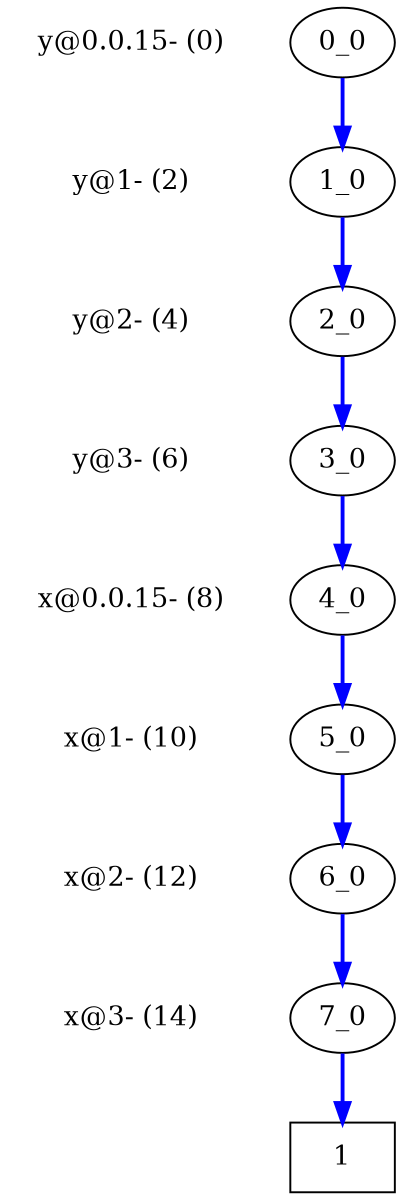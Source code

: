digraph "DD" { size = "8,8" 
  center = true; 
edge [dir = none];
{ node [shape = plaintext];
  edge [style = invis];
 "CONST NODES" [style = invis];
"y@0.0.15- (0)" -> "y@1- (2)" -> "y@2- (4)" -> "y@3- (6)" -> "x@0.0.15- (8)" -> "x@1- (10)" -> "x@2- (12)" -> "x@3- (14)" -> "CONST NODES"
}
{ rank = same; "y@0.0.15- (0)";  "0_0"; 
}
{ rank = same; "y@1- (2)";  "1_0"; 
}
{ rank = same; "y@2- (4)";  "2_0"; 
}
{ rank = same; "y@3- (6)";  "3_0"; 
}
{ rank = same; "x@0.0.15- (8)";  "4_0"; 
}
{ rank = same; "x@1- (10)";  "5_0"; 
}
{ rank = same; "x@2- (12)";  "6_0"; 
}
{ rank = same; "x@3- (14)";  "7_0"; 
}
{ rank = same; "CONST NODES";
{ node [shape = box]; "1"; }} "0_0" -> "1_0"[color=blue,style=bold,dir=forward];
 "1_0" -> "2_0"[color=blue,style=bold,dir=forward];
 "2_0" -> "3_0"[color=blue,style=bold,dir=forward];
 "3_0" -> "4_0"[color=blue,style=bold,dir=forward];
 "4_0" -> "5_0"[color=blue,style=bold,dir=forward];
 "5_0" -> "6_0"[color=blue,style=bold,dir=forward];
 "6_0" -> "7_0"[color=blue,style=bold,dir=forward];
 "7_0" ->"1"[color=blue,style=bold,dir=forward];

}
